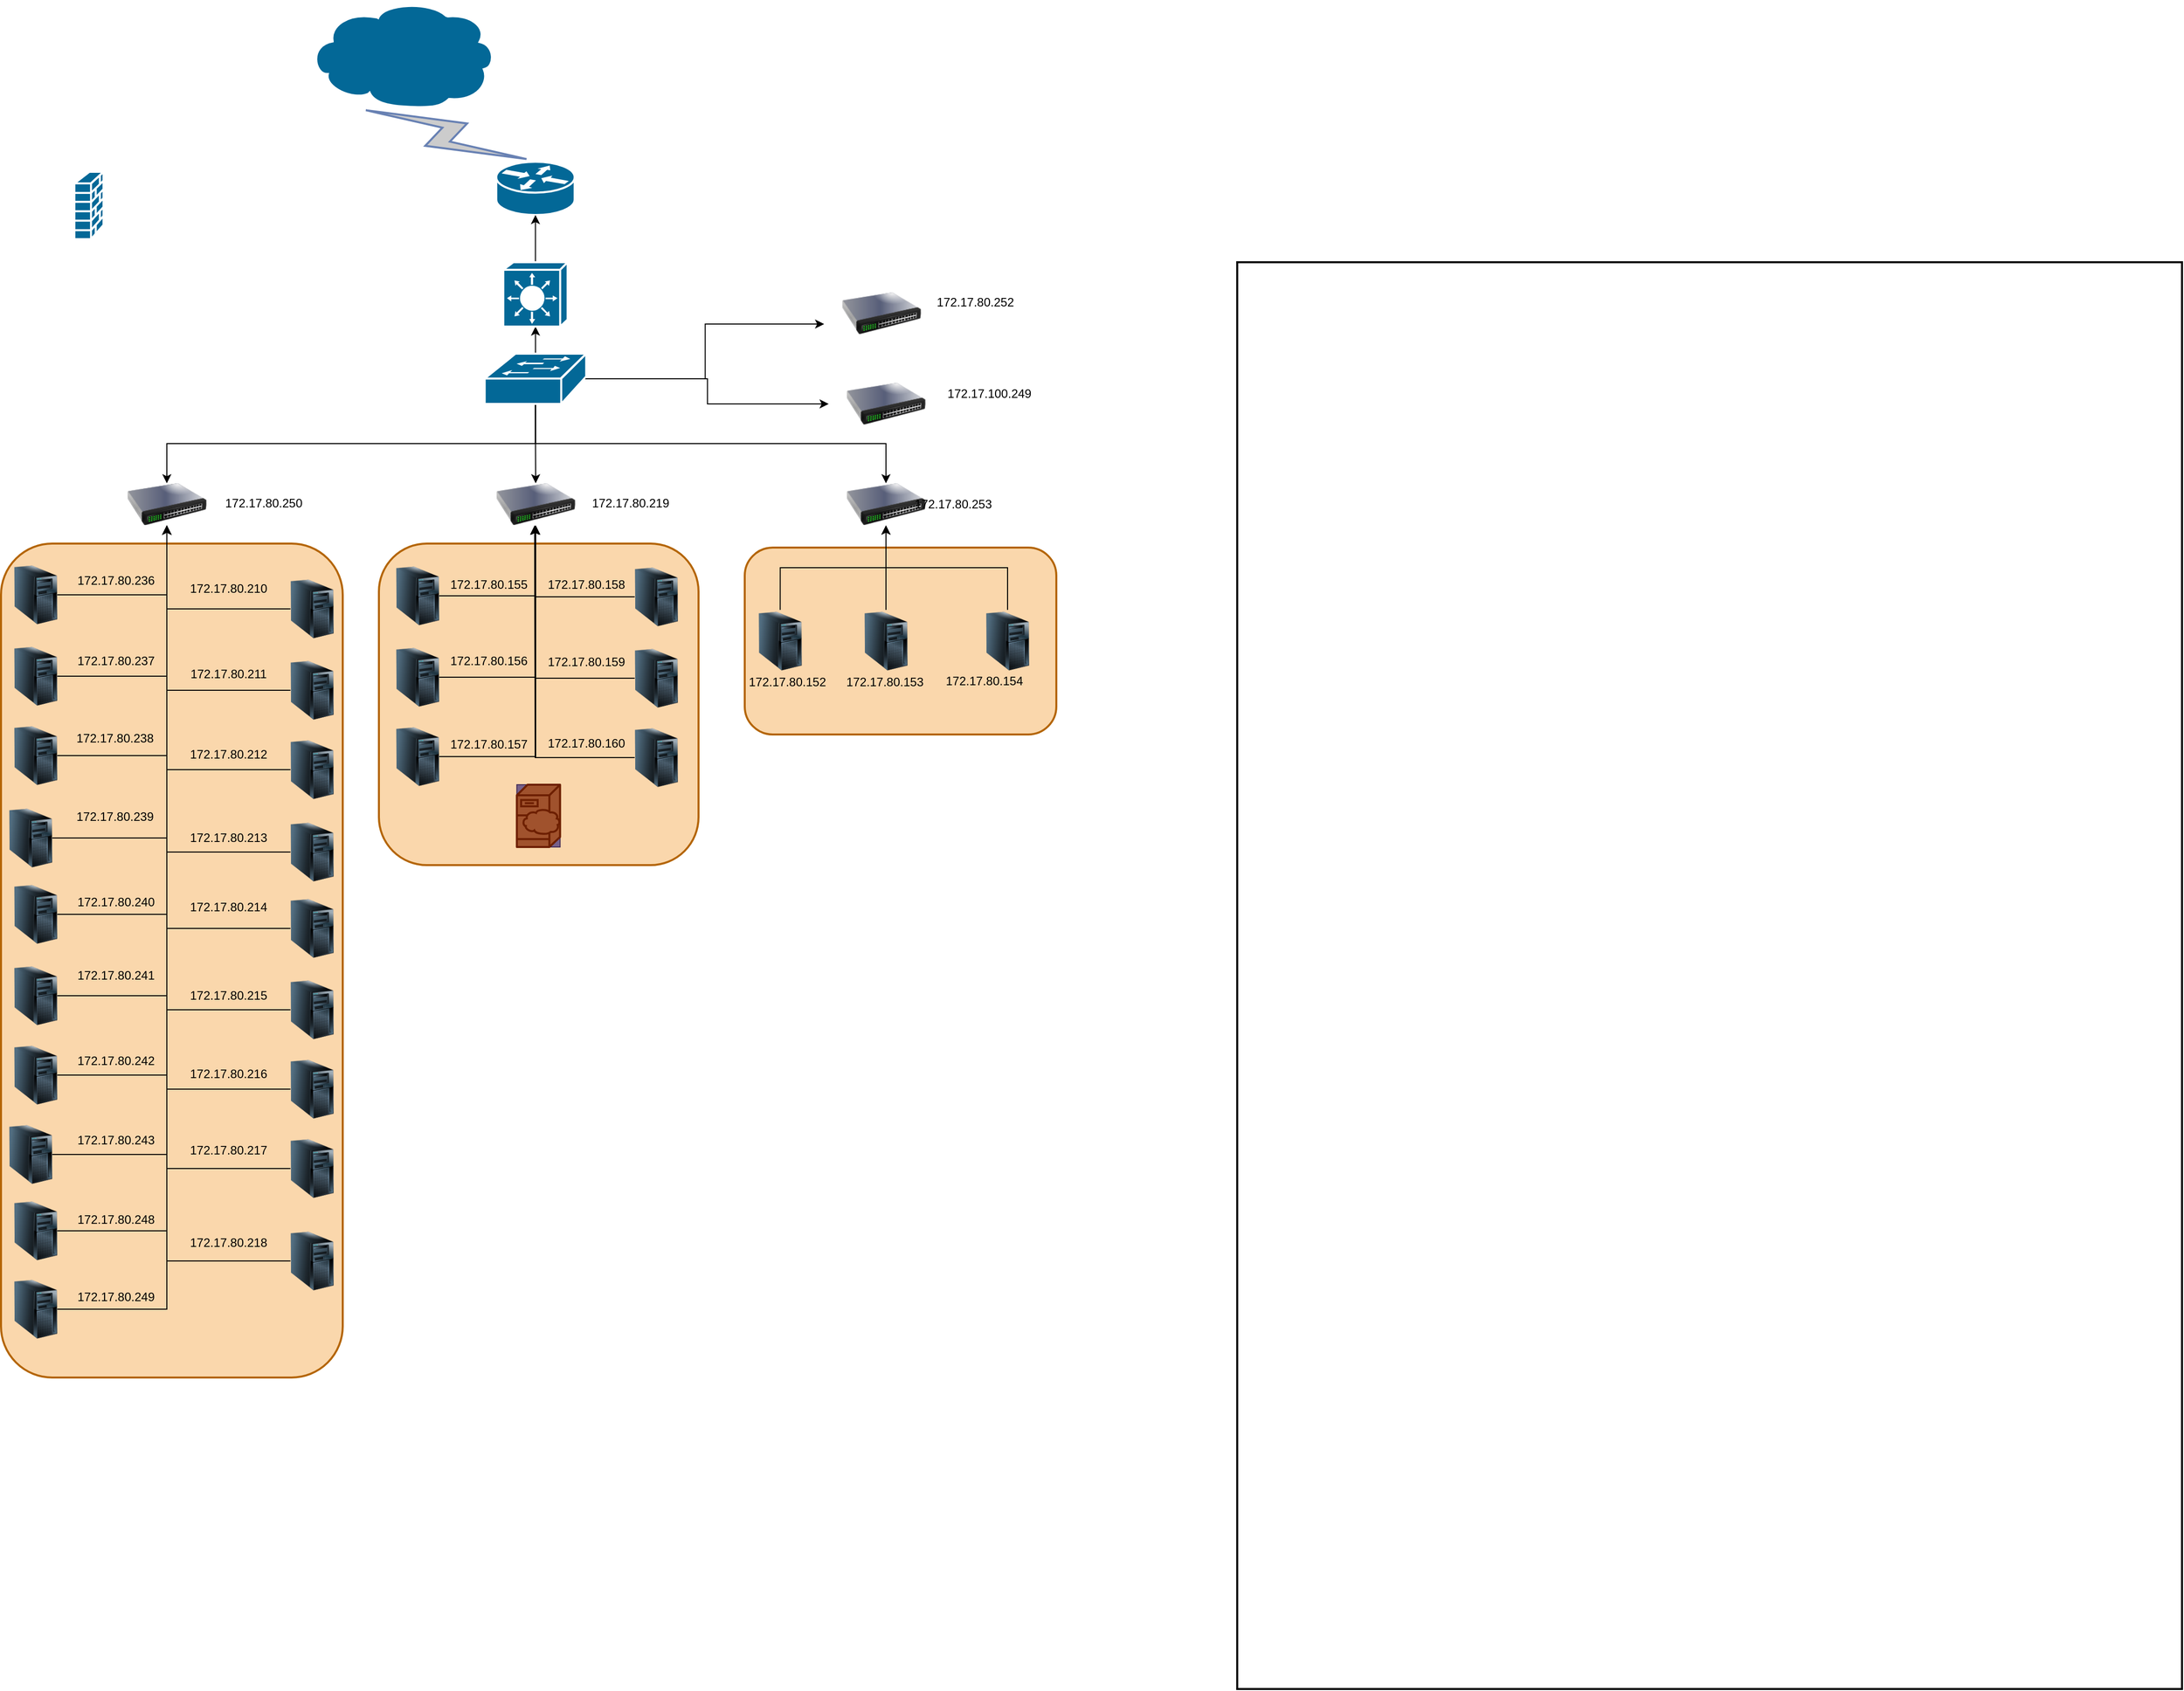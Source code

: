 <mxfile version="13.7.3" type="github">
  <diagram id="7KyOj3fAV2kCOO-Bveho" name="第 1 页">
    <mxGraphModel dx="2366" dy="2100" grid="1" gridSize="10" guides="1" tooltips="1" connect="1" arrows="1" fold="1" page="1" pageScale="1" pageWidth="827" pageHeight="1169" math="0" shadow="0">
      <root>
        <mxCell id="0" />
        <mxCell id="1" parent="0" />
        <mxCell id="mXDbekLg4qPnqd0OjegT-1" value="" style="whiteSpace=wrap;html=1;strokeWidth=2;" parent="1" vertex="1">
          <mxGeometry x="1230" y="100" width="940" height="1420" as="geometry" />
        </mxCell>
        <mxCell id="mXDbekLg4qPnqd0OjegT-14" value="" style="rounded=1;whiteSpace=wrap;html=1;strokeColor=#b46504;strokeWidth=2;fillColor=#fad7ac;" parent="1" vertex="1">
          <mxGeometry x="740" y="384" width="310" height="186" as="geometry" />
        </mxCell>
        <mxCell id="mXDbekLg4qPnqd0OjegT-13" value="" style="rounded=1;whiteSpace=wrap;html=1;strokeColor=#b46504;strokeWidth=2;fillColor=#fad7ac;" parent="1" vertex="1">
          <mxGeometry x="376" y="380" width="318" height="320" as="geometry" />
        </mxCell>
        <mxCell id="mXDbekLg4qPnqd0OjegT-12" value="" style="rounded=1;whiteSpace=wrap;html=1;strokeColor=#b46504;strokeWidth=2;fillColor=#fad7ac;" parent="1" vertex="1">
          <mxGeometry y="380" width="340" height="830" as="geometry" />
        </mxCell>
        <mxCell id="mXDbekLg4qPnqd0OjegT-2" value="" style="shape=mxgraph.cisco.routers.router;html=1;pointerEvents=1;dashed=0;fillColor=#036897;strokeColor=#ffffff;strokeWidth=2;verticalLabelPosition=bottom;verticalAlign=top;align=center;outlineConnect=0;" parent="1" vertex="1">
          <mxGeometry x="492.75" width="78" height="53" as="geometry" />
        </mxCell>
        <mxCell id="mXDbekLg4qPnqd0OjegT-3" value="" style="shape=mxgraph.cisco.security.firewall;html=1;pointerEvents=1;dashed=0;fillColor=#036897;strokeColor=#ffffff;strokeWidth=2;verticalLabelPosition=bottom;verticalAlign=top;align=center;outlineConnect=0;" parent="1" vertex="1">
          <mxGeometry x="73" y="10" width="29" height="67" as="geometry" />
        </mxCell>
        <mxCell id="mXDbekLg4qPnqd0OjegT-5" value="" style="shape=mxgraph.cisco.storage.cloud;html=1;pointerEvents=1;dashed=0;fillColor=#036897;strokeColor=#ffffff;strokeWidth=2;verticalLabelPosition=bottom;verticalAlign=top;align=center;outlineConnect=0;" parent="1" vertex="1">
          <mxGeometry x="306" y="-160" width="186" height="106" as="geometry" />
        </mxCell>
        <mxCell id="mXDbekLg4qPnqd0OjegT-9" value="" style="edgeStyle=orthogonalEdgeStyle;rounded=0;orthogonalLoop=1;jettySize=auto;html=1;exitX=0.5;exitY=0;exitDx=0;exitDy=0;exitPerimeter=0;" parent="1" source="mXDbekLg4qPnqd0OjegT-10" target="mXDbekLg4qPnqd0OjegT-2" edge="1">
          <mxGeometry relative="1" as="geometry">
            <mxPoint x="594" y="82" as="sourcePoint" />
          </mxGeometry>
        </mxCell>
        <mxCell id="mXDbekLg4qPnqd0OjegT-11" value="" style="edgeStyle=orthogonalEdgeStyle;rounded=0;orthogonalLoop=1;jettySize=auto;html=1;" parent="1" source="mXDbekLg4qPnqd0OjegT-7" target="mXDbekLg4qPnqd0OjegT-10" edge="1">
          <mxGeometry relative="1" as="geometry" />
        </mxCell>
        <mxCell id="mXDbekLg4qPnqd0OjegT-252" style="edgeStyle=orthogonalEdgeStyle;rounded=0;orthogonalLoop=1;jettySize=auto;html=1;exitX=0.5;exitY=0.98;exitDx=0;exitDy=0;exitPerimeter=0;" parent="1" source="mXDbekLg4qPnqd0OjegT-7" target="mXDbekLg4qPnqd0OjegT-70" edge="1">
          <mxGeometry relative="1" as="geometry" />
        </mxCell>
        <mxCell id="mXDbekLg4qPnqd0OjegT-253" style="edgeStyle=orthogonalEdgeStyle;rounded=0;orthogonalLoop=1;jettySize=auto;html=1;exitX=0.5;exitY=0.98;exitDx=0;exitDy=0;exitPerimeter=0;" parent="1" source="mXDbekLg4qPnqd0OjegT-7" target="mXDbekLg4qPnqd0OjegT-225" edge="1">
          <mxGeometry relative="1" as="geometry" />
        </mxCell>
        <mxCell id="mXDbekLg4qPnqd0OjegT-254" style="edgeStyle=orthogonalEdgeStyle;rounded=0;orthogonalLoop=1;jettySize=auto;html=1;exitX=0.5;exitY=0.98;exitDx=0;exitDy=0;exitPerimeter=0;" parent="1" source="mXDbekLg4qPnqd0OjegT-7" target="mXDbekLg4qPnqd0OjegT-15" edge="1">
          <mxGeometry relative="1" as="geometry" />
        </mxCell>
        <mxCell id="mXDbekLg4qPnqd0OjegT-255" style="edgeStyle=orthogonalEdgeStyle;rounded=0;orthogonalLoop=1;jettySize=auto;html=1;exitX=0.98;exitY=0.5;exitDx=0;exitDy=0;exitPerimeter=0;" parent="1" source="mXDbekLg4qPnqd0OjegT-7" target="mXDbekLg4qPnqd0OjegT-240" edge="1">
          <mxGeometry relative="1" as="geometry" />
        </mxCell>
        <mxCell id="mXDbekLg4qPnqd0OjegT-256" style="edgeStyle=orthogonalEdgeStyle;rounded=0;orthogonalLoop=1;jettySize=auto;html=1;exitX=0.98;exitY=0.5;exitDx=0;exitDy=0;exitPerimeter=0;entryX=0;entryY=0.75;entryDx=0;entryDy=0;" parent="1" source="mXDbekLg4qPnqd0OjegT-7" target="mXDbekLg4qPnqd0OjegT-108" edge="1">
          <mxGeometry relative="1" as="geometry" />
        </mxCell>
        <mxCell id="mXDbekLg4qPnqd0OjegT-7" value="" style="shape=mxgraph.cisco.switches.workgroup_switch;html=1;pointerEvents=1;dashed=0;fillColor=#036897;strokeColor=#ffffff;strokeWidth=2;verticalLabelPosition=bottom;verticalAlign=top;align=center;outlineConnect=0;" parent="1" vertex="1">
          <mxGeometry x="481.25" y="191" width="101" height="50" as="geometry" />
        </mxCell>
        <mxCell id="mXDbekLg4qPnqd0OjegT-8" value="" style="html=1;outlineConnect=0;fillColor=#CCCCCC;strokeColor=#6881B3;gradientColor=none;gradientDirection=north;strokeWidth=2;shape=mxgraph.networks.comm_link_edge;html=1;exitX=0.5;exitY=0;exitDx=0;exitDy=0;exitPerimeter=0;" parent="1" source="mXDbekLg4qPnqd0OjegT-2" target="mXDbekLg4qPnqd0OjegT-5" edge="1">
          <mxGeometry width="100" height="100" relative="1" as="geometry">
            <mxPoint x="223" y="60" as="sourcePoint" />
            <mxPoint x="323" y="-40" as="targetPoint" />
            <Array as="points">
              <mxPoint x="283" y="30" />
            </Array>
          </mxGeometry>
        </mxCell>
        <mxCell id="mXDbekLg4qPnqd0OjegT-10" value="" style="shape=mxgraph.cisco.switches.layer_3_switch;html=1;pointerEvents=1;dashed=0;fillColor=#036897;strokeColor=#ffffff;strokeWidth=2;verticalLabelPosition=bottom;verticalAlign=top;align=center;outlineConnect=0;" parent="1" vertex="1">
          <mxGeometry x="499.75" y="100" width="64" height="64" as="geometry" />
        </mxCell>
        <mxCell id="mXDbekLg4qPnqd0OjegT-15" value="" style="image;html=1;image=img/lib/clip_art/networking/Switch_128x128.png" parent="1" vertex="1">
          <mxGeometry x="108" y="320" width="114" height="42" as="geometry" />
        </mxCell>
        <mxCell id="mXDbekLg4qPnqd0OjegT-69" value="172.17.80.250&lt;br&gt;" style="text;html=1;resizable=0;autosize=1;align=center;verticalAlign=middle;points=[];fillColor=none;strokeColor=none;rounded=0;" parent="1" vertex="1">
          <mxGeometry x="216" y="330" width="90" height="20" as="geometry" />
        </mxCell>
        <mxCell id="mXDbekLg4qPnqd0OjegT-70" value="" style="image;html=1;image=img/lib/clip_art/networking/Switch_128x128.png" parent="1" vertex="1">
          <mxGeometry x="475" y="320" width="114" height="42" as="geometry" />
        </mxCell>
        <mxCell id="mXDbekLg4qPnqd0OjegT-71" value="172.17.80.219" style="text;html=1;resizable=0;autosize=1;align=center;verticalAlign=middle;points=[];fillColor=none;strokeColor=none;rounded=0;" parent="1" vertex="1">
          <mxGeometry x="581" y="330" width="90" height="20" as="geometry" />
        </mxCell>
        <mxCell id="mXDbekLg4qPnqd0OjegT-105" value="" style="group;fillColor=#76608a;strokeColor=#432D57;fontColor=#ffffff;" parent="1" vertex="1" connectable="0">
          <mxGeometry x="513.25" y="620" width="43" height="62" as="geometry" />
        </mxCell>
        <mxCell id="mXDbekLg4qPnqd0OjegT-106" value="" style="shape=mxgraph.cisco.servers.fileserver;html=1;pointerEvents=1;dashed=0;fillColor=#a0522d;strokeColor=#6D1F00;strokeWidth=2;verticalLabelPosition=bottom;verticalAlign=top;align=center;outlineConnect=0;fontColor=#ffffff;" parent="mXDbekLg4qPnqd0OjegT-105" vertex="1">
          <mxGeometry width="43" height="62" as="geometry" />
        </mxCell>
        <mxCell id="mXDbekLg4qPnqd0OjegT-107" value="" style="shape=mxgraph.cisco.storage.cloud;html=1;pointerEvents=1;dashed=0;fillColor=#a0522d;strokeColor=#6D1F00;strokeWidth=2;verticalLabelPosition=bottom;verticalAlign=top;align=center;outlineConnect=0;fontColor=#ffffff;" parent="mXDbekLg4qPnqd0OjegT-105" vertex="1">
          <mxGeometry x="5" y="24" width="38" height="25" as="geometry" />
        </mxCell>
        <mxCell id="mXDbekLg4qPnqd0OjegT-108" value="" style="image;html=1;image=img/lib/clip_art/networking/Switch_128x128.png" parent="1" vertex="1">
          <mxGeometry x="819" y="130" width="114" height="42" as="geometry" />
        </mxCell>
        <mxCell id="mXDbekLg4qPnqd0OjegT-109" value="172.17.80.252" style="text;html=1;resizable=0;autosize=1;align=center;verticalAlign=middle;points=[];fillColor=none;strokeColor=none;rounded=0;" parent="1" vertex="1">
          <mxGeometry x="923.5" y="130" width="90" height="20" as="geometry" />
        </mxCell>
        <mxCell id="mXDbekLg4qPnqd0OjegT-218" style="edgeStyle=orthogonalEdgeStyle;rounded=0;orthogonalLoop=1;jettySize=auto;html=1;" parent="1" source="yQttEKcs_ZQI97FA9JTA-48" target="mXDbekLg4qPnqd0OjegT-15" edge="1">
          <mxGeometry relative="1" as="geometry">
            <mxPoint x="279" y="801.5" as="sourcePoint" />
          </mxGeometry>
        </mxCell>
        <mxCell id="mXDbekLg4qPnqd0OjegT-203" style="edgeStyle=orthogonalEdgeStyle;rounded=0;orthogonalLoop=1;jettySize=auto;html=1;" parent="1" source="yQttEKcs_ZQI97FA9JTA-42" target="mXDbekLg4qPnqd0OjegT-15" edge="1">
          <mxGeometry relative="1" as="geometry">
            <mxPoint x="58" y="431" as="sourcePoint" />
          </mxGeometry>
        </mxCell>
        <mxCell id="mXDbekLg4qPnqd0OjegT-204" style="edgeStyle=orthogonalEdgeStyle;rounded=0;orthogonalLoop=1;jettySize=auto;html=1;" parent="1" source="mXDbekLg4qPnqd0OjegT-33" target="mXDbekLg4qPnqd0OjegT-15" edge="1">
          <mxGeometry relative="1" as="geometry">
            <mxPoint x="53.82" y="499" as="sourcePoint" />
          </mxGeometry>
        </mxCell>
        <mxCell id="mXDbekLg4qPnqd0OjegT-205" style="edgeStyle=orthogonalEdgeStyle;rounded=0;orthogonalLoop=1;jettySize=auto;html=1;" parent="1" source="yQttEKcs_ZQI97FA9JTA-8" target="mXDbekLg4qPnqd0OjegT-15" edge="1">
          <mxGeometry relative="1" as="geometry">
            <mxPoint x="57.24" y="578.5" as="sourcePoint" />
          </mxGeometry>
        </mxCell>
        <mxCell id="mXDbekLg4qPnqd0OjegT-206" style="edgeStyle=orthogonalEdgeStyle;rounded=0;orthogonalLoop=1;jettySize=auto;html=1;" parent="1" source="yQttEKcs_ZQI97FA9JTA-5" target="mXDbekLg4qPnqd0OjegT-15" edge="1">
          <mxGeometry relative="1" as="geometry">
            <mxPoint x="53.82" y="642" as="sourcePoint" />
          </mxGeometry>
        </mxCell>
        <mxCell id="mXDbekLg4qPnqd0OjegT-207" style="edgeStyle=orthogonalEdgeStyle;rounded=0;orthogonalLoop=1;jettySize=auto;html=1;" parent="1" source="yQttEKcs_ZQI97FA9JTA-9" target="mXDbekLg4qPnqd0OjegT-15" edge="1">
          <mxGeometry relative="1" as="geometry">
            <mxPoint x="53.82" y="721" as="sourcePoint" />
          </mxGeometry>
        </mxCell>
        <mxCell id="mXDbekLg4qPnqd0OjegT-208" style="edgeStyle=orthogonalEdgeStyle;rounded=0;orthogonalLoop=1;jettySize=auto;html=1;" parent="1" source="yQttEKcs_ZQI97FA9JTA-10" target="mXDbekLg4qPnqd0OjegT-15" edge="1">
          <mxGeometry relative="1" as="geometry">
            <mxPoint x="56" y="801.5" as="sourcePoint" />
          </mxGeometry>
        </mxCell>
        <mxCell id="mXDbekLg4qPnqd0OjegT-209" style="edgeStyle=orthogonalEdgeStyle;rounded=0;orthogonalLoop=1;jettySize=auto;html=1;" parent="1" source="yQttEKcs_ZQI97FA9JTA-15" target="mXDbekLg4qPnqd0OjegT-15" edge="1">
          <mxGeometry relative="1" as="geometry">
            <mxPoint x="56" y="876.5" as="sourcePoint" />
          </mxGeometry>
        </mxCell>
        <mxCell id="mXDbekLg4qPnqd0OjegT-210" style="edgeStyle=orthogonalEdgeStyle;rounded=0;orthogonalLoop=1;jettySize=auto;html=1;" parent="1" source="yQttEKcs_ZQI97FA9JTA-13" target="mXDbekLg4qPnqd0OjegT-15" edge="1">
          <mxGeometry relative="1" as="geometry">
            <mxPoint x="56" y="947.5" as="sourcePoint" />
          </mxGeometry>
        </mxCell>
        <mxCell id="mXDbekLg4qPnqd0OjegT-211" style="edgeStyle=orthogonalEdgeStyle;rounded=0;orthogonalLoop=1;jettySize=auto;html=1;" parent="1" source="yQttEKcs_ZQI97FA9JTA-12" target="mXDbekLg4qPnqd0OjegT-15" edge="1">
          <mxGeometry relative="1" as="geometry">
            <mxPoint x="56" y="1019" as="sourcePoint" />
          </mxGeometry>
        </mxCell>
        <mxCell id="mXDbekLg4qPnqd0OjegT-212" style="edgeStyle=orthogonalEdgeStyle;rounded=0;orthogonalLoop=1;jettySize=auto;html=1;" parent="1" source="yQttEKcs_ZQI97FA9JTA-16" target="mXDbekLg4qPnqd0OjegT-15" edge="1">
          <mxGeometry relative="1" as="geometry">
            <mxPoint x="54" y="1094" as="sourcePoint" />
          </mxGeometry>
        </mxCell>
        <mxCell id="mXDbekLg4qPnqd0OjegT-213" style="edgeStyle=orthogonalEdgeStyle;rounded=0;orthogonalLoop=1;jettySize=auto;html=1;" parent="1" source="yQttEKcs_ZQI97FA9JTA-52" target="mXDbekLg4qPnqd0OjegT-15" edge="1">
          <mxGeometry relative="1" as="geometry">
            <mxPoint x="290" y="444" as="sourcePoint" />
          </mxGeometry>
        </mxCell>
        <mxCell id="mXDbekLg4qPnqd0OjegT-214" style="edgeStyle=orthogonalEdgeStyle;rounded=0;orthogonalLoop=1;jettySize=auto;html=1;" parent="1" source="yQttEKcs_ZQI97FA9JTA-43" target="mXDbekLg4qPnqd0OjegT-15" edge="1">
          <mxGeometry relative="1" as="geometry">
            <mxPoint x="281" y="506.524" as="sourcePoint" />
          </mxGeometry>
        </mxCell>
        <mxCell id="mXDbekLg4qPnqd0OjegT-215" style="edgeStyle=orthogonalEdgeStyle;rounded=0;orthogonalLoop=1;jettySize=auto;html=1;" parent="1" source="yQttEKcs_ZQI97FA9JTA-46" target="mXDbekLg4qPnqd0OjegT-15" edge="1">
          <mxGeometry relative="1" as="geometry">
            <mxPoint x="276" y="573.0" as="sourcePoint" />
          </mxGeometry>
        </mxCell>
        <mxCell id="mXDbekLg4qPnqd0OjegT-216" style="edgeStyle=orthogonalEdgeStyle;rounded=0;orthogonalLoop=1;jettySize=auto;html=1;" parent="1" source="yQttEKcs_ZQI97FA9JTA-45" target="mXDbekLg4qPnqd0OjegT-15" edge="1">
          <mxGeometry relative="1" as="geometry">
            <mxPoint x="276" y="644" as="sourcePoint" />
          </mxGeometry>
        </mxCell>
        <mxCell id="mXDbekLg4qPnqd0OjegT-217" style="edgeStyle=orthogonalEdgeStyle;rounded=0;orthogonalLoop=1;jettySize=auto;html=1;" parent="1" source="yQttEKcs_ZQI97FA9JTA-47" target="mXDbekLg4qPnqd0OjegT-15" edge="1">
          <mxGeometry relative="1" as="geometry">
            <mxPoint x="276" y="721.0" as="sourcePoint" />
          </mxGeometry>
        </mxCell>
        <mxCell id="mXDbekLg4qPnqd0OjegT-219" style="edgeStyle=orthogonalEdgeStyle;rounded=0;orthogonalLoop=1;jettySize=auto;html=1;" parent="1" source="yQttEKcs_ZQI97FA9JTA-51" target="mXDbekLg4qPnqd0OjegT-15" edge="1">
          <mxGeometry relative="1" as="geometry">
            <mxPoint x="279" y="876.5" as="sourcePoint" />
          </mxGeometry>
        </mxCell>
        <mxCell id="mXDbekLg4qPnqd0OjegT-220" style="edgeStyle=orthogonalEdgeStyle;rounded=0;orthogonalLoop=1;jettySize=auto;html=1;" parent="1" source="yQttEKcs_ZQI97FA9JTA-50" target="mXDbekLg4qPnqd0OjegT-15" edge="1">
          <mxGeometry relative="1" as="geometry">
            <mxPoint x="274" y="942" as="sourcePoint" />
          </mxGeometry>
        </mxCell>
        <mxCell id="mXDbekLg4qPnqd0OjegT-225" value="" style="image;html=1;image=img/lib/clip_art/networking/Switch_128x128.png" parent="1" vertex="1">
          <mxGeometry x="823.5" y="320" width="114" height="42" as="geometry" />
        </mxCell>
        <mxCell id="mXDbekLg4qPnqd0OjegT-226" value="172.17.80.253" style="text;html=1;resizable=0;autosize=1;align=center;verticalAlign=middle;points=[];fillColor=none;strokeColor=none;rounded=0;" parent="1" vertex="1">
          <mxGeometry x="902" y="331" width="90" height="20" as="geometry" />
        </mxCell>
        <mxCell id="mXDbekLg4qPnqd0OjegT-240" value="" style="image;html=1;image=img/lib/clip_art/networking/Switch_128x128.png" parent="1" vertex="1">
          <mxGeometry x="823.5" y="220" width="114" height="42" as="geometry" />
        </mxCell>
        <mxCell id="mXDbekLg4qPnqd0OjegT-241" value="172.17.100.249" style="text;html=1;resizable=0;autosize=1;align=center;verticalAlign=middle;points=[];fillColor=none;strokeColor=none;rounded=0;" parent="1" vertex="1">
          <mxGeometry x="933" y="221" width="100" height="20" as="geometry" />
        </mxCell>
        <mxCell id="mXDbekLg4qPnqd0OjegT-242" style="edgeStyle=orthogonalEdgeStyle;rounded=0;orthogonalLoop=1;jettySize=auto;html=1;" parent="1" source="yQttEKcs_ZQI97FA9JTA-55" target="mXDbekLg4qPnqd0OjegT-70" edge="1">
          <mxGeometry relative="1" as="geometry">
            <mxPoint x="449.82" y="439" as="sourcePoint" />
          </mxGeometry>
        </mxCell>
        <mxCell id="mXDbekLg4qPnqd0OjegT-243" style="edgeStyle=orthogonalEdgeStyle;rounded=0;orthogonalLoop=1;jettySize=auto;html=1;" parent="1" source="yQttEKcs_ZQI97FA9JTA-53" target="mXDbekLg4qPnqd0OjegT-70" edge="1">
          <mxGeometry relative="1" as="geometry">
            <mxPoint x="449.82" y="526.75" as="sourcePoint" />
          </mxGeometry>
        </mxCell>
        <mxCell id="mXDbekLg4qPnqd0OjegT-244" style="edgeStyle=orthogonalEdgeStyle;rounded=0;orthogonalLoop=1;jettySize=auto;html=1;" parent="1" source="yQttEKcs_ZQI97FA9JTA-54" target="mXDbekLg4qPnqd0OjegT-70" edge="1">
          <mxGeometry relative="1" as="geometry">
            <mxPoint x="431" y="585.25" as="sourcePoint" />
          </mxGeometry>
        </mxCell>
        <mxCell id="mXDbekLg4qPnqd0OjegT-245" style="edgeStyle=orthogonalEdgeStyle;rounded=0;orthogonalLoop=1;jettySize=auto;html=1;" parent="1" source="yQttEKcs_ZQI97FA9JTA-58" edge="1">
          <mxGeometry relative="1" as="geometry">
            <mxPoint x="628.35" y="438.25" as="sourcePoint" />
            <mxPoint x="531.0" y="362" as="targetPoint" />
          </mxGeometry>
        </mxCell>
        <mxCell id="mXDbekLg4qPnqd0OjegT-246" style="edgeStyle=orthogonalEdgeStyle;rounded=0;orthogonalLoop=1;jettySize=auto;html=1;" parent="1" source="yQttEKcs_ZQI97FA9JTA-56" edge="1">
          <mxGeometry relative="1" as="geometry">
            <mxPoint x="622.27" y="523.5" as="sourcePoint" />
            <mxPoint x="531.0" y="362" as="targetPoint" />
          </mxGeometry>
        </mxCell>
        <mxCell id="mXDbekLg4qPnqd0OjegT-247" style="edgeStyle=orthogonalEdgeStyle;rounded=0;orthogonalLoop=1;jettySize=auto;html=1;" parent="1" source="yQttEKcs_ZQI97FA9JTA-57" edge="1">
          <mxGeometry relative="1" as="geometry">
            <mxPoint x="622.27" y="596.5" as="sourcePoint" />
            <mxPoint x="531.0" y="362" as="targetPoint" />
          </mxGeometry>
        </mxCell>
        <mxCell id="mXDbekLg4qPnqd0OjegT-248" style="edgeStyle=orthogonalEdgeStyle;rounded=0;orthogonalLoop=1;jettySize=auto;html=1;exitX=0.5;exitY=0;exitDx=0;exitDy=0;" parent="1" source="yQttEKcs_ZQI97FA9JTA-61" target="mXDbekLg4qPnqd0OjegT-225" edge="1">
          <mxGeometry relative="1" as="geometry">
            <mxPoint x="736.82" y="440" as="sourcePoint" />
          </mxGeometry>
        </mxCell>
        <mxCell id="mXDbekLg4qPnqd0OjegT-249" style="edgeStyle=orthogonalEdgeStyle;rounded=0;orthogonalLoop=1;jettySize=auto;html=1;exitX=0.5;exitY=0;exitDx=0;exitDy=0;" parent="1" source="yQttEKcs_ZQI97FA9JTA-59" target="mXDbekLg4qPnqd0OjegT-225" edge="1">
          <mxGeometry relative="1" as="geometry">
            <mxPoint x="741" y="518.483" as="sourcePoint" />
          </mxGeometry>
        </mxCell>
        <mxCell id="mXDbekLg4qPnqd0OjegT-250" style="edgeStyle=orthogonalEdgeStyle;rounded=0;orthogonalLoop=1;jettySize=auto;html=1;exitX=0.5;exitY=0;exitDx=0;exitDy=0;" parent="1" source="yQttEKcs_ZQI97FA9JTA-60" target="mXDbekLg4qPnqd0OjegT-225" edge="1">
          <mxGeometry relative="1" as="geometry">
            <mxPoint x="742.5" y="573" as="sourcePoint" />
            <mxPoint x="853.833" y="360" as="targetPoint" />
          </mxGeometry>
        </mxCell>
        <mxCell id="mXDbekLg4qPnqd0OjegT-16" value="172.17.80.236" style="text;html=1;resizable=0;autosize=1;align=center;verticalAlign=middle;points=[];rounded=0;shadow=1;fontStyle=0" parent="1" vertex="1">
          <mxGeometry x="69" y="407" width="90" height="20" as="geometry" />
        </mxCell>
        <mxCell id="mXDbekLg4qPnqd0OjegT-20" value="172.17.80.249" style="text;html=1;resizable=0;autosize=1;align=center;verticalAlign=middle;points=[];rounded=0;shadow=1;fontStyle=0" parent="1" vertex="1">
          <mxGeometry x="69.0" y="1120" width="90" height="20" as="geometry" />
        </mxCell>
        <mxCell id="mXDbekLg4qPnqd0OjegT-22" value="172.17.80.240" style="text;html=1;resizable=0;autosize=1;align=center;verticalAlign=middle;points=[];rounded=0;shadow=1;fontStyle=0" parent="1" vertex="1">
          <mxGeometry x="69" y="727" width="90" height="20" as="geometry" />
        </mxCell>
        <mxCell id="mXDbekLg4qPnqd0OjegT-27" value="172.17.80.243" style="text;html=1;resizable=0;autosize=1;align=center;verticalAlign=middle;points=[];rounded=0;shadow=1;fontStyle=0" parent="1" vertex="1">
          <mxGeometry x="69" y="964" width="90" height="20" as="geometry" />
        </mxCell>
        <mxCell id="mXDbekLg4qPnqd0OjegT-28" value="172.17.80.248" style="text;html=1;resizable=0;autosize=1;align=center;verticalAlign=middle;points=[];rounded=0;shadow=1;fontStyle=0" parent="1" vertex="1">
          <mxGeometry x="69.0" y="1043" width="90" height="20" as="geometry" />
        </mxCell>
        <mxCell id="mXDbekLg4qPnqd0OjegT-41" value="172.17.80.210" style="text;html=1;resizable=0;autosize=1;align=center;verticalAlign=middle;points=[];rounded=0;shadow=1;fontStyle=0" parent="1" vertex="1">
          <mxGeometry x="181" y="415" width="90" height="20" as="geometry" />
        </mxCell>
        <mxCell id="mXDbekLg4qPnqd0OjegT-42" value="172.17.80.211" style="text;html=1;resizable=0;autosize=1;align=center;verticalAlign=middle;points=[];rounded=0;shadow=1;fontStyle=0" parent="1" vertex="1">
          <mxGeometry x="181" y="500" width="90" height="20" as="geometry" />
        </mxCell>
        <mxCell id="mXDbekLg4qPnqd0OjegT-43" value="172.17.80.212" style="text;html=1;resizable=0;autosize=1;align=center;verticalAlign=middle;points=[];rounded=0;shadow=1;fontStyle=0" parent="1" vertex="1">
          <mxGeometry x="181" y="580" width="90" height="20" as="geometry" />
        </mxCell>
        <mxCell id="mXDbekLg4qPnqd0OjegT-47" value="172.17.80.213" style="text;html=1;resizable=0;autosize=1;align=center;verticalAlign=middle;points=[];rounded=0;shadow=1;fontStyle=0" parent="1" vertex="1">
          <mxGeometry x="181.0" y="663" width="90" height="20" as="geometry" />
        </mxCell>
        <mxCell id="mXDbekLg4qPnqd0OjegT-48" value="172.17.80.214" style="text;html=1;resizable=0;autosize=1;align=center;verticalAlign=middle;points=[];rounded=0;shadow=1;fontStyle=0" parent="1" vertex="1">
          <mxGeometry x="181.0" y="732" width="90" height="20" as="geometry" />
        </mxCell>
        <mxCell id="mXDbekLg4qPnqd0OjegT-49" value="172.17.80.215" style="text;html=1;resizable=0;autosize=1;align=center;verticalAlign=middle;points=[];rounded=0;shadow=1;fontStyle=0" parent="1" vertex="1">
          <mxGeometry x="181" y="820" width="90" height="20" as="geometry" />
        </mxCell>
        <mxCell id="mXDbekLg4qPnqd0OjegT-50" value="172.17.80.216" style="text;html=1;resizable=0;autosize=1;align=center;verticalAlign=middle;points=[];rounded=0;shadow=1;fontStyle=0" parent="1" vertex="1">
          <mxGeometry x="181.0" y="898" width="90" height="20" as="geometry" />
        </mxCell>
        <mxCell id="mXDbekLg4qPnqd0OjegT-51" value="172.17.80.217" style="text;html=1;resizable=0;autosize=1;align=center;verticalAlign=middle;points=[];rounded=0;shadow=1;fontStyle=0" parent="1" vertex="1">
          <mxGeometry x="181" y="974" width="90" height="20" as="geometry" />
        </mxCell>
        <mxCell id="mXDbekLg4qPnqd0OjegT-33" value="" style="image;html=1;image=img/lib/clip_art/computers/Server_Tower_128x128.png" parent="1" vertex="1">
          <mxGeometry x="13" y="481" width="43" height="62" as="geometry" />
        </mxCell>
        <mxCell id="yQttEKcs_ZQI97FA9JTA-4" value="" style="group" vertex="1" connectable="0" parent="1">
          <mxGeometry x="13" y="642" width="43" height="62" as="geometry" />
        </mxCell>
        <mxCell id="yQttEKcs_ZQI97FA9JTA-5" value="" style="image;html=1;image=img/lib/clip_art/computers/Server_Tower_128x128.png" vertex="1" parent="yQttEKcs_ZQI97FA9JTA-4">
          <mxGeometry x="-5" width="43" height="62" as="geometry" />
        </mxCell>
        <mxCell id="yQttEKcs_ZQI97FA9JTA-8" value="" style="image;html=1;image=img/lib/clip_art/computers/Server_Tower_128x128.png" vertex="1" parent="1">
          <mxGeometry x="13" y="560" width="43" height="62" as="geometry" />
        </mxCell>
        <mxCell id="yQttEKcs_ZQI97FA9JTA-9" value="" style="image;html=1;image=img/lib/clip_art/computers/Server_Tower_128x128.png" vertex="1" parent="1">
          <mxGeometry x="13" y="718" width="43" height="62" as="geometry" />
        </mxCell>
        <mxCell id="yQttEKcs_ZQI97FA9JTA-10" value="" style="image;html=1;image=img/lib/clip_art/computers/Server_Tower_128x128.png" vertex="1" parent="1">
          <mxGeometry x="13" y="799" width="43" height="62" as="geometry" />
        </mxCell>
        <mxCell id="yQttEKcs_ZQI97FA9JTA-11" value="" style="group" vertex="1" connectable="0" parent="1">
          <mxGeometry x="13" y="957" width="43" height="62" as="geometry" />
        </mxCell>
        <mxCell id="yQttEKcs_ZQI97FA9JTA-12" value="" style="image;html=1;image=img/lib/clip_art/computers/Server_Tower_128x128.png" vertex="1" parent="yQttEKcs_ZQI97FA9JTA-11">
          <mxGeometry x="-5" width="43" height="62" as="geometry" />
        </mxCell>
        <mxCell id="yQttEKcs_ZQI97FA9JTA-13" value="" style="image;html=1;image=img/lib/clip_art/computers/Server_Tower_128x128.png" vertex="1" parent="1">
          <mxGeometry x="13" y="878" width="43" height="62" as="geometry" />
        </mxCell>
        <mxCell id="yQttEKcs_ZQI97FA9JTA-16" value="" style="image;html=1;image=img/lib/clip_art/computers/Server_Tower_128x128.png" vertex="1" parent="1">
          <mxGeometry x="13" y="1033" width="43" height="62" as="geometry" />
        </mxCell>
        <mxCell id="yQttEKcs_ZQI97FA9JTA-37" value="172.17.80.239" style="text;html=1;resizable=0;autosize=1;align=center;verticalAlign=middle;points=[];rounded=0;shadow=1;fontStyle=0" vertex="1" parent="1">
          <mxGeometry x="68.0" y="642" width="90" height="20" as="geometry" />
        </mxCell>
        <mxCell id="yQttEKcs_ZQI97FA9JTA-38" value="172.17.80.238" style="text;html=1;resizable=0;autosize=1;align=center;verticalAlign=middle;points=[];rounded=0;shadow=1;fontStyle=0" vertex="1" parent="1">
          <mxGeometry x="68.0" y="564" width="90" height="20" as="geometry" />
        </mxCell>
        <mxCell id="yQttEKcs_ZQI97FA9JTA-39" value="172.17.80.241" style="text;html=1;resizable=0;autosize=1;align=center;verticalAlign=middle;points=[];rounded=0;shadow=1;fontStyle=0" vertex="1" parent="1">
          <mxGeometry x="69.0" y="800" width="90" height="20" as="geometry" />
        </mxCell>
        <mxCell id="yQttEKcs_ZQI97FA9JTA-40" value="172.17.80.242" style="text;html=1;resizable=0;autosize=1;align=center;verticalAlign=middle;points=[];rounded=0;shadow=1;fontStyle=0" vertex="1" parent="1">
          <mxGeometry x="69.0" y="885" width="90" height="20" as="geometry" />
        </mxCell>
        <mxCell id="yQttEKcs_ZQI97FA9JTA-42" value="" style="image;html=1;image=img/lib/clip_art/computers/Server_Tower_128x128.png" vertex="1" parent="1">
          <mxGeometry x="13" y="400" width="43" height="62" as="geometry" />
        </mxCell>
        <mxCell id="yQttEKcs_ZQI97FA9JTA-43" value="" style="image;html=1;image=img/lib/clip_art/computers/Server_Tower_128x128.png" vertex="1" parent="1">
          <mxGeometry x="288" y="495" width="43" height="62" as="geometry" />
        </mxCell>
        <mxCell id="yQttEKcs_ZQI97FA9JTA-44" value="" style="group" vertex="1" connectable="0" parent="1">
          <mxGeometry x="288" y="656" width="43" height="62" as="geometry" />
        </mxCell>
        <mxCell id="yQttEKcs_ZQI97FA9JTA-45" value="" style="image;html=1;image=img/lib/clip_art/computers/Server_Tower_128x128.png" vertex="1" parent="yQttEKcs_ZQI97FA9JTA-44">
          <mxGeometry width="43" height="62" as="geometry" />
        </mxCell>
        <mxCell id="yQttEKcs_ZQI97FA9JTA-46" value="" style="image;html=1;image=img/lib/clip_art/computers/Server_Tower_128x128.png" vertex="1" parent="1">
          <mxGeometry x="288" y="574" width="43" height="62" as="geometry" />
        </mxCell>
        <mxCell id="yQttEKcs_ZQI97FA9JTA-47" value="" style="image;html=1;image=img/lib/clip_art/computers/Server_Tower_128x128.png" vertex="1" parent="1">
          <mxGeometry x="288" y="732" width="43" height="62" as="geometry" />
        </mxCell>
        <mxCell id="yQttEKcs_ZQI97FA9JTA-48" value="" style="image;html=1;image=img/lib/clip_art/computers/Server_Tower_128x128.png" vertex="1" parent="1">
          <mxGeometry x="288" y="813" width="43" height="62" as="geometry" />
        </mxCell>
        <mxCell id="yQttEKcs_ZQI97FA9JTA-49" value="" style="group" vertex="1" connectable="0" parent="1">
          <mxGeometry x="288" y="971" width="43" height="62" as="geometry" />
        </mxCell>
        <mxCell id="yQttEKcs_ZQI97FA9JTA-50" value="" style="image;html=1;image=img/lib/clip_art/computers/Server_Tower_128x128.png" vertex="1" parent="yQttEKcs_ZQI97FA9JTA-49">
          <mxGeometry width="43" height="62" as="geometry" />
        </mxCell>
        <mxCell id="yQttEKcs_ZQI97FA9JTA-51" value="" style="image;html=1;image=img/lib/clip_art/computers/Server_Tower_128x128.png" vertex="1" parent="1">
          <mxGeometry x="288" y="892" width="43" height="62" as="geometry" />
        </mxCell>
        <mxCell id="yQttEKcs_ZQI97FA9JTA-52" value="" style="image;html=1;image=img/lib/clip_art/computers/Server_Tower_128x128.png" vertex="1" parent="1">
          <mxGeometry x="288" y="414" width="43" height="62" as="geometry" />
        </mxCell>
        <mxCell id="yQttEKcs_ZQI97FA9JTA-53" value="" style="image;html=1;image=img/lib/clip_art/computers/Server_Tower_128x128.png" vertex="1" parent="1">
          <mxGeometry x="393" y="482" width="43" height="62" as="geometry" />
        </mxCell>
        <mxCell id="yQttEKcs_ZQI97FA9JTA-54" value="" style="image;html=1;image=img/lib/clip_art/computers/Server_Tower_128x128.png" vertex="1" parent="1">
          <mxGeometry x="393" y="561" width="43" height="62" as="geometry" />
        </mxCell>
        <mxCell id="yQttEKcs_ZQI97FA9JTA-55" value="" style="image;html=1;image=img/lib/clip_art/computers/Server_Tower_128x128.png" vertex="1" parent="1">
          <mxGeometry x="393" y="401" width="43" height="62" as="geometry" />
        </mxCell>
        <mxCell id="yQttEKcs_ZQI97FA9JTA-56" value="" style="image;html=1;image=img/lib/clip_art/computers/Server_Tower_128x128.png" vertex="1" parent="1">
          <mxGeometry x="630.5" y="483" width="43" height="62" as="geometry" />
        </mxCell>
        <mxCell id="yQttEKcs_ZQI97FA9JTA-57" value="" style="image;html=1;image=img/lib/clip_art/computers/Server_Tower_128x128.png" vertex="1" parent="1">
          <mxGeometry x="630.5" y="562" width="43" height="62" as="geometry" />
        </mxCell>
        <mxCell id="yQttEKcs_ZQI97FA9JTA-58" value="" style="image;html=1;image=img/lib/clip_art/computers/Server_Tower_128x128.png" vertex="1" parent="1">
          <mxGeometry x="630.5" y="402" width="43" height="62" as="geometry" />
        </mxCell>
        <mxCell id="yQttEKcs_ZQI97FA9JTA-59" value="" style="image;html=1;image=img/lib/clip_art/computers/Server_Tower_128x128.png" vertex="1" parent="1">
          <mxGeometry x="753.75" y="446" width="43" height="62" as="geometry" />
        </mxCell>
        <mxCell id="yQttEKcs_ZQI97FA9JTA-60" value="" style="image;html=1;image=img/lib/clip_art/computers/Server_Tower_128x128.png" vertex="1" parent="1">
          <mxGeometry x="859" y="446" width="43" height="62" as="geometry" />
        </mxCell>
        <mxCell id="yQttEKcs_ZQI97FA9JTA-61" value="" style="image;html=1;image=img/lib/clip_art/computers/Server_Tower_128x128.png" vertex="1" parent="1">
          <mxGeometry x="980" y="446" width="43" height="62" as="geometry" />
        </mxCell>
        <mxCell id="yQttEKcs_ZQI97FA9JTA-15" value="" style="image;html=1;image=img/lib/clip_art/computers/Server_Tower_128x128.png" vertex="1" parent="1">
          <mxGeometry x="13" y="1111" width="43" height="62" as="geometry" />
        </mxCell>
        <mxCell id="yQttEKcs_ZQI97FA9JTA-63" value="172.17.80.218" style="text;html=1;resizable=0;autosize=1;align=center;verticalAlign=middle;points=[];rounded=0;shadow=1;fontStyle=0" vertex="1" parent="1">
          <mxGeometry x="181" y="1066" width="90" height="20" as="geometry" />
        </mxCell>
        <mxCell id="yQttEKcs_ZQI97FA9JTA-64" value="" style="group" vertex="1" connectable="0" parent="1">
          <mxGeometry x="288" y="1063" width="43" height="62" as="geometry" />
        </mxCell>
        <mxCell id="yQttEKcs_ZQI97FA9JTA-65" value="" style="image;html=1;image=img/lib/clip_art/computers/Server_Tower_128x128.png" vertex="1" parent="yQttEKcs_ZQI97FA9JTA-64">
          <mxGeometry width="43" height="62" as="geometry" />
        </mxCell>
        <mxCell id="yQttEKcs_ZQI97FA9JTA-66" style="edgeStyle=orthogonalEdgeStyle;rounded=0;orthogonalLoop=1;jettySize=auto;html=1;exitX=0;exitY=0.5;exitDx=0;exitDy=0;" edge="1" parent="1" source="yQttEKcs_ZQI97FA9JTA-65" target="mXDbekLg4qPnqd0OjegT-15">
          <mxGeometry relative="1" as="geometry" />
        </mxCell>
        <mxCell id="yQttEKcs_ZQI97FA9JTA-68" value="172.17.80.237" style="text;html=1;resizable=0;autosize=1;align=center;verticalAlign=middle;points=[];rounded=0;shadow=1;fontStyle=0" vertex="1" parent="1">
          <mxGeometry x="69" y="487" width="90" height="20" as="geometry" />
        </mxCell>
        <mxCell id="yQttEKcs_ZQI97FA9JTA-70" value="172.17.80.158" style="text;html=1;resizable=0;autosize=1;align=center;verticalAlign=middle;points=[];rounded=0;shadow=1;fontStyle=0" vertex="1" parent="1">
          <mxGeometry x="536.5" y="411" width="90" height="20" as="geometry" />
        </mxCell>
        <mxCell id="yQttEKcs_ZQI97FA9JTA-71" value="172.17.80.159" style="text;html=1;resizable=0;autosize=1;align=center;verticalAlign=middle;points=[];rounded=0;shadow=1;fontStyle=0" vertex="1" parent="1">
          <mxGeometry x="536.5" y="488" width="90" height="20" as="geometry" />
        </mxCell>
        <mxCell id="yQttEKcs_ZQI97FA9JTA-72" value="172.17.80.160" style="text;html=1;resizable=0;autosize=1;align=center;verticalAlign=middle;points=[];rounded=0;shadow=1;fontStyle=0" vertex="1" parent="1">
          <mxGeometry x="536.5" y="569" width="90" height="20" as="geometry" />
        </mxCell>
        <mxCell id="yQttEKcs_ZQI97FA9JTA-73" value="172.17.80.155" style="text;html=1;resizable=0;autosize=1;align=center;verticalAlign=middle;points=[];rounded=0;shadow=1;fontStyle=0" vertex="1" parent="1">
          <mxGeometry x="439.5" y="411" width="90" height="20" as="geometry" />
        </mxCell>
        <mxCell id="yQttEKcs_ZQI97FA9JTA-74" value="172.17.80.156" style="text;html=1;resizable=0;autosize=1;align=center;verticalAlign=middle;points=[];rounded=0;shadow=1;fontStyle=0" vertex="1" parent="1">
          <mxGeometry x="439.5" y="487" width="90" height="20" as="geometry" />
        </mxCell>
        <mxCell id="yQttEKcs_ZQI97FA9JTA-75" value="172.17.80.157" style="text;html=1;resizable=0;autosize=1;align=center;verticalAlign=middle;points=[];rounded=0;shadow=1;fontStyle=0" vertex="1" parent="1">
          <mxGeometry x="439.5" y="570" width="90" height="20" as="geometry" />
        </mxCell>
        <mxCell id="yQttEKcs_ZQI97FA9JTA-82" value="172.17.80.152" style="text;html=1;resizable=0;autosize=1;align=center;verticalAlign=middle;points=[];rounded=0;shadow=1;fontStyle=0" vertex="1" parent="1">
          <mxGeometry x="737.0" y="508" width="90" height="20" as="geometry" />
        </mxCell>
        <mxCell id="yQttEKcs_ZQI97FA9JTA-83" value="172.17.80.153" style="text;html=1;resizable=0;autosize=1;align=center;verticalAlign=middle;points=[];rounded=0;shadow=1;fontStyle=0" vertex="1" parent="1">
          <mxGeometry x="833.5" y="508" width="90" height="20" as="geometry" />
        </mxCell>
        <mxCell id="yQttEKcs_ZQI97FA9JTA-84" value="172.17.80.154" style="text;html=1;resizable=0;autosize=1;align=center;verticalAlign=middle;points=[];rounded=0;shadow=1;fontStyle=0" vertex="1" parent="1">
          <mxGeometry x="933.0" y="507" width="90" height="20" as="geometry" />
        </mxCell>
        <mxCell id="yQttEKcs_ZQI97FA9JTA-85" value="" style="image;html=1;image=img/lib/clip_art/networking/Switch_128x128.png" vertex="1" parent="1">
          <mxGeometry x="108" y="320" width="114" height="42" as="geometry" />
        </mxCell>
      </root>
    </mxGraphModel>
  </diagram>
</mxfile>

